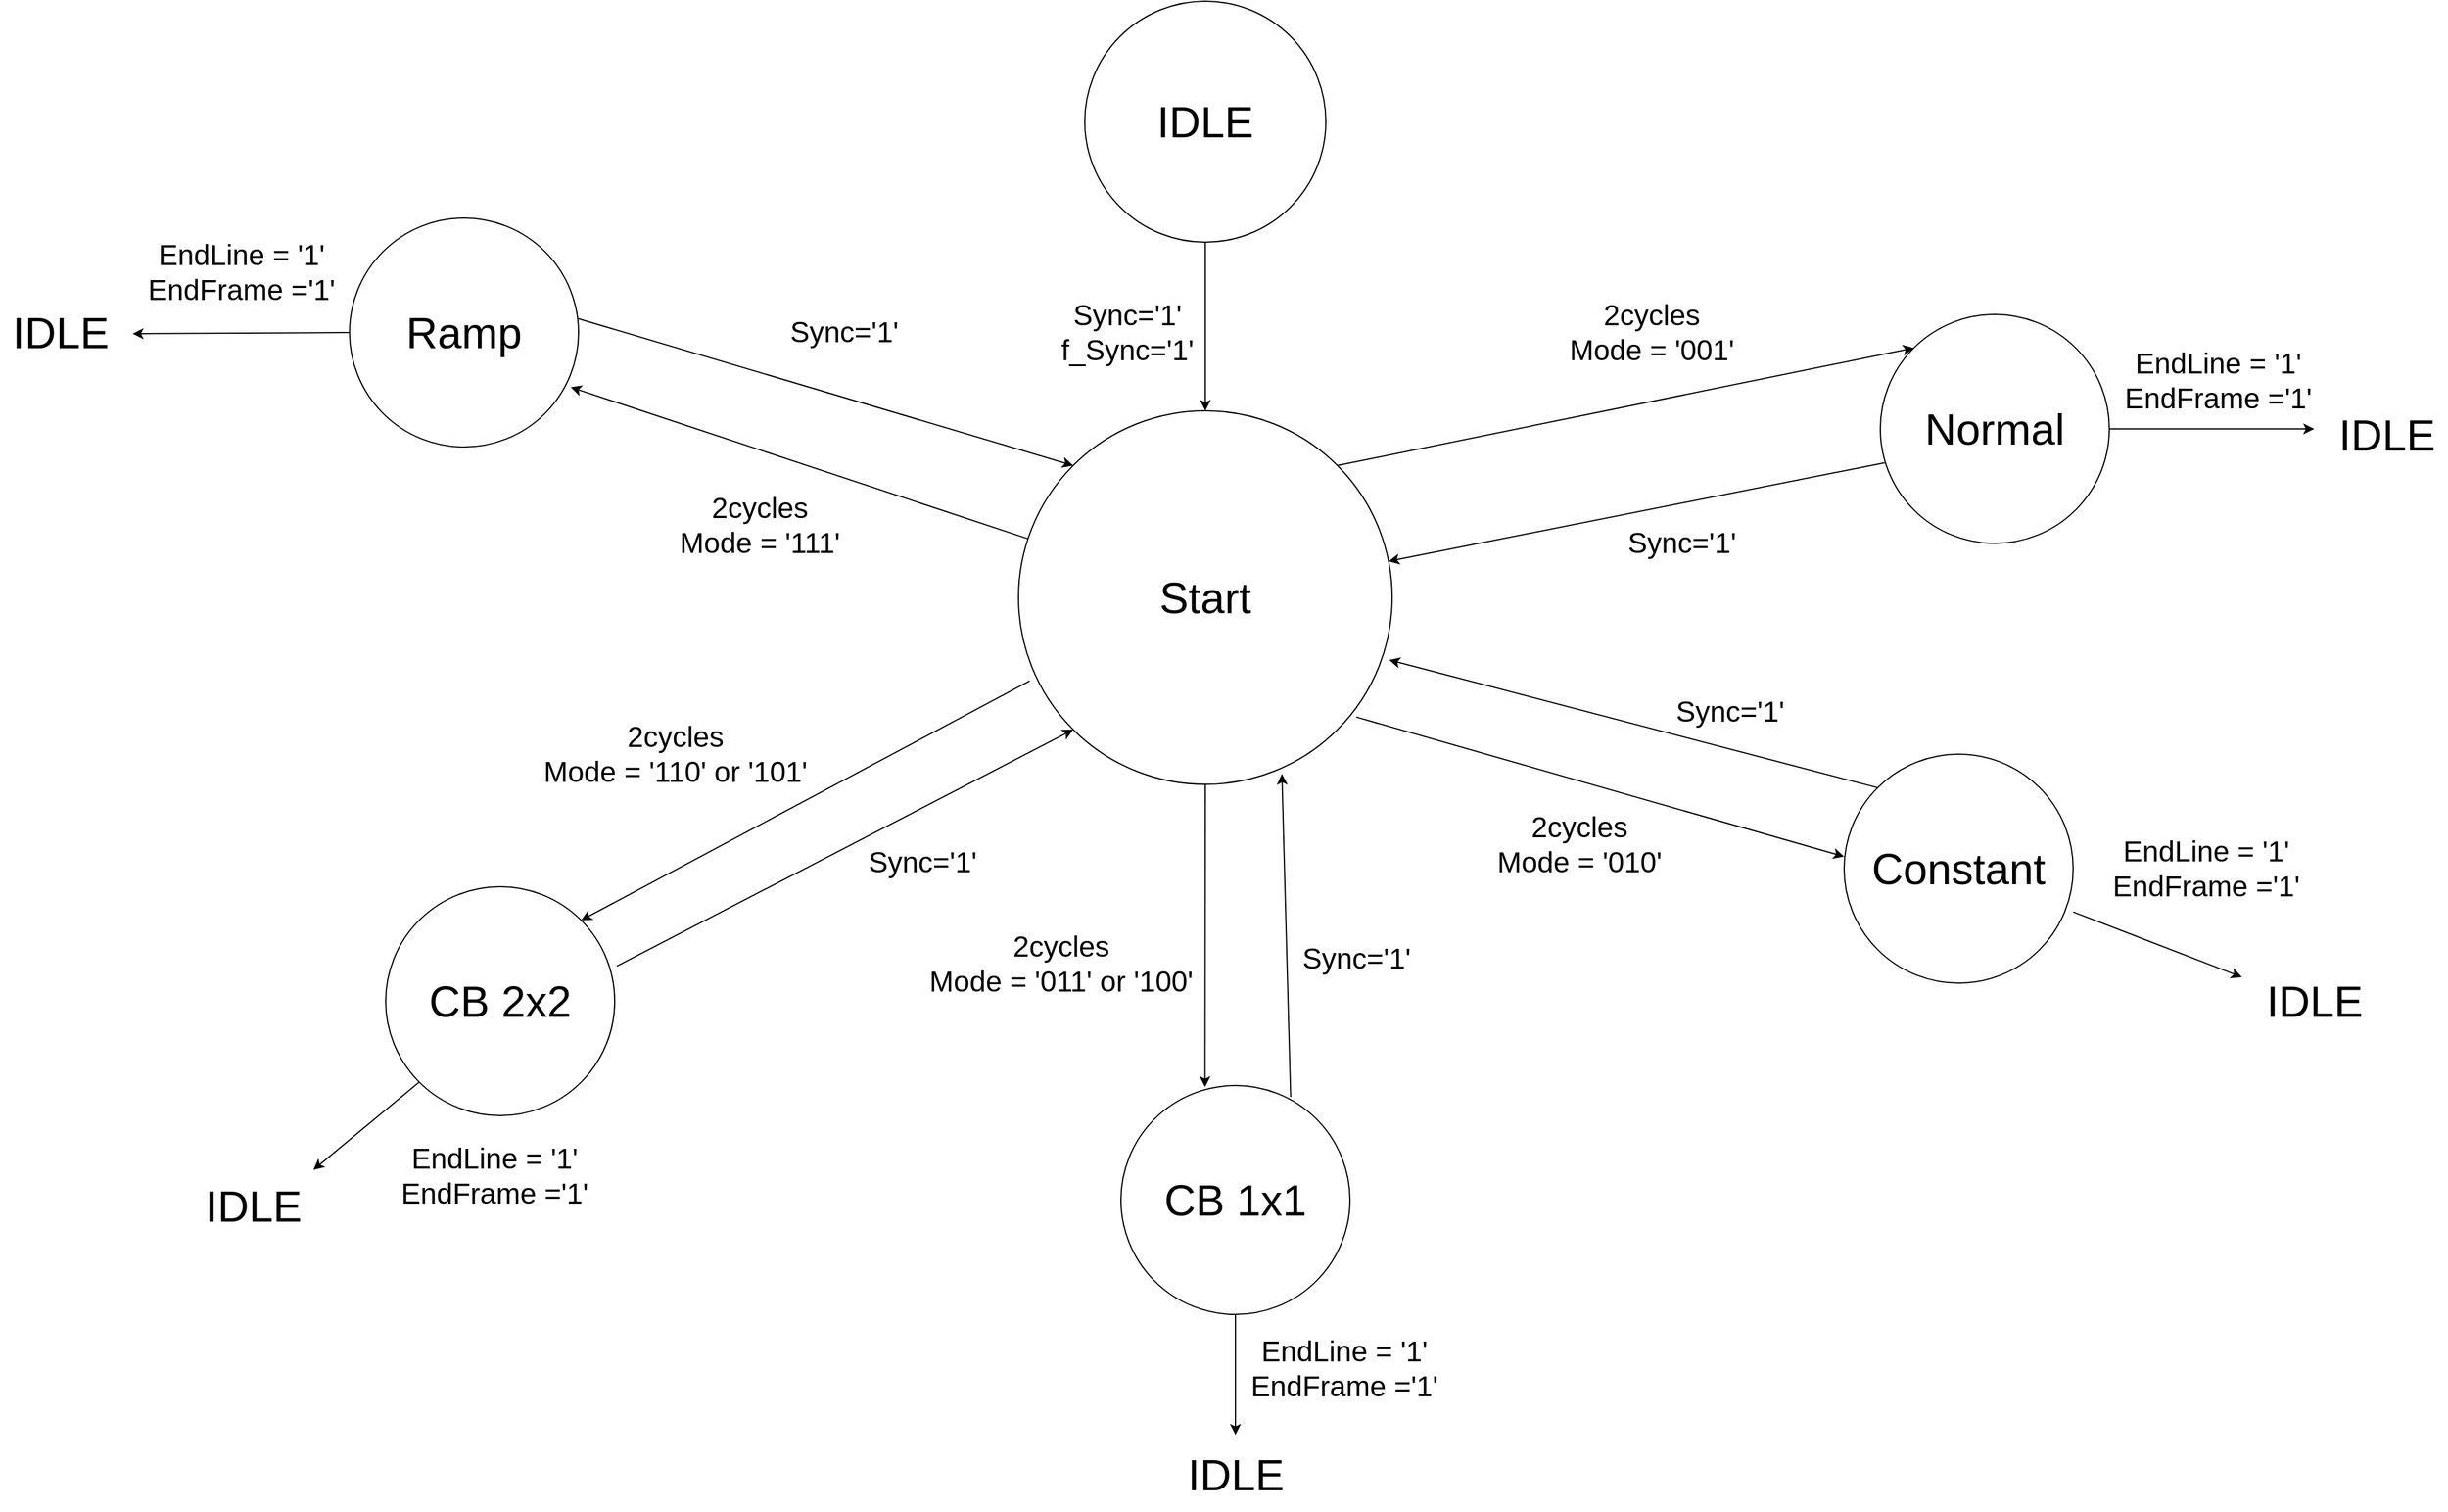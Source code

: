 <mxfile version="24.6.4" type="github">
  <diagram name="Page-1" id="v8DiENwAFXC08CN46r4J">
    <mxGraphModel dx="2562" dy="2225" grid="1" gridSize="10" guides="1" tooltips="1" connect="1" arrows="1" fold="1" page="1" pageScale="1" pageWidth="827" pageHeight="1169" math="0" shadow="0">
      <root>
        <mxCell id="0" />
        <mxCell id="1" parent="0" />
        <mxCell id="4J8mnhLwnoohtWLfruMD-2" value="&lt;font style=&quot;font-size: 36px;&quot;&gt;Start&lt;/font&gt;" style="ellipse;whiteSpace=wrap;html=1;aspect=fixed;" parent="1" vertex="1">
          <mxGeometry x="165" y="160" width="310" height="310" as="geometry" />
        </mxCell>
        <mxCell id="4J8mnhLwnoohtWLfruMD-15" value="&lt;div&gt;&lt;font style=&quot;font-size: 36px;&quot;&gt;Ramp&lt;/font&gt;&lt;/div&gt;" style="ellipse;whiteSpace=wrap;html=1;aspect=fixed;" parent="1" vertex="1">
          <mxGeometry x="-390" width="190" height="190" as="geometry" />
        </mxCell>
        <mxCell id="4J8mnhLwnoohtWLfruMD-30" value="&lt;font style=&quot;font-size: 36px;&quot;&gt;IDLE&lt;/font&gt;" style="ellipse;whiteSpace=wrap;html=1;aspect=fixed;" parent="1" vertex="1">
          <mxGeometry x="220" y="-180" width="200" height="200" as="geometry" />
        </mxCell>
        <mxCell id="CcAlKH7f3XovDMMplCqL-1" value="" style="endArrow=classic;html=1;rounded=0;exitX=0.5;exitY=1;exitDx=0;exitDy=0;entryX=0.5;entryY=0;entryDx=0;entryDy=0;" parent="1" source="4J8mnhLwnoohtWLfruMD-30" target="4J8mnhLwnoohtWLfruMD-2" edge="1">
          <mxGeometry width="50" height="50" relative="1" as="geometry">
            <mxPoint x="370" y="320" as="sourcePoint" />
            <mxPoint x="420" y="270" as="targetPoint" />
          </mxGeometry>
        </mxCell>
        <mxCell id="CcAlKH7f3XovDMMplCqL-2" value="&lt;span style=&quot;font-size: 24px;&quot;&gt;Sync=&#39;1&#39;&lt;/span&gt;&lt;div&gt;&lt;span style=&quot;font-size: 24px;&quot;&gt;f_Sync=&#39;1&#39;&lt;/span&gt;&lt;/div&gt;" style="text;html=1;align=center;verticalAlign=middle;resizable=0;points=[];autosize=1;strokeColor=none;fillColor=none;" parent="1" vertex="1">
          <mxGeometry x="190" y="60" width="130" height="70" as="geometry" />
        </mxCell>
        <mxCell id="CcAlKH7f3XovDMMplCqL-3" value="&lt;div&gt;&lt;font style=&quot;font-size: 36px;&quot;&gt;CB 2x2&lt;/font&gt;&lt;/div&gt;" style="ellipse;whiteSpace=wrap;html=1;aspect=fixed;" parent="1" vertex="1">
          <mxGeometry x="-360" y="555" width="190" height="190" as="geometry" />
        </mxCell>
        <mxCell id="CcAlKH7f3XovDMMplCqL-4" value="&lt;div&gt;&lt;font style=&quot;font-size: 36px;&quot;&gt;Constant&lt;/font&gt;&lt;/div&gt;" style="ellipse;whiteSpace=wrap;html=1;aspect=fixed;" parent="1" vertex="1">
          <mxGeometry x="850" y="445" width="190" height="190" as="geometry" />
        </mxCell>
        <mxCell id="CcAlKH7f3XovDMMplCqL-5" value="&lt;div&gt;&lt;font style=&quot;font-size: 36px;&quot;&gt;Normal&lt;/font&gt;&lt;/div&gt;" style="ellipse;whiteSpace=wrap;html=1;aspect=fixed;" parent="1" vertex="1">
          <mxGeometry x="880" y="80" width="190" height="190" as="geometry" />
        </mxCell>
        <mxCell id="CcAlKH7f3XovDMMplCqL-7" value="" style="endArrow=classic;html=1;rounded=0;exitX=0.994;exitY=0.438;exitDx=0;exitDy=0;entryX=0;entryY=0;entryDx=0;entryDy=0;exitPerimeter=0;" parent="1" source="4J8mnhLwnoohtWLfruMD-15" target="4J8mnhLwnoohtWLfruMD-2" edge="1">
          <mxGeometry width="50" height="50" relative="1" as="geometry">
            <mxPoint x="490" y="380" as="sourcePoint" />
            <mxPoint x="133.99" y="101.06" as="targetPoint" />
          </mxGeometry>
        </mxCell>
        <mxCell id="CcAlKH7f3XovDMMplCqL-8" value="" style="endArrow=classic;html=1;rounded=0;entryX=0.966;entryY=0.739;entryDx=0;entryDy=0;entryPerimeter=0;" parent="1" source="4J8mnhLwnoohtWLfruMD-2" target="4J8mnhLwnoohtWLfruMD-15" edge="1">
          <mxGeometry width="50" height="50" relative="1" as="geometry">
            <mxPoint x="127.79" y="193.13" as="sourcePoint" />
            <mxPoint x="360" y="340" as="targetPoint" />
          </mxGeometry>
        </mxCell>
        <mxCell id="CcAlKH7f3XovDMMplCqL-9" value="" style="endArrow=classic;html=1;rounded=0;exitX=1;exitY=0;exitDx=0;exitDy=0;entryX=0;entryY=0;entryDx=0;entryDy=0;" parent="1" source="4J8mnhLwnoohtWLfruMD-2" target="CcAlKH7f3XovDMMplCqL-5" edge="1">
          <mxGeometry width="50" height="50" relative="1" as="geometry">
            <mxPoint x="350" y="550" as="sourcePoint" />
            <mxPoint x="400" y="500" as="targetPoint" />
          </mxGeometry>
        </mxCell>
        <mxCell id="CcAlKH7f3XovDMMplCqL-10" value="" style="endArrow=classic;html=1;rounded=0;exitX=0.019;exitY=0.648;exitDx=0;exitDy=0;exitPerimeter=0;" parent="1" source="CcAlKH7f3XovDMMplCqL-5" target="4J8mnhLwnoohtWLfruMD-2" edge="1">
          <mxGeometry width="50" height="50" relative="1" as="geometry">
            <mxPoint x="350" y="550" as="sourcePoint" />
            <mxPoint x="400" y="500" as="targetPoint" />
          </mxGeometry>
        </mxCell>
        <mxCell id="CcAlKH7f3XovDMMplCqL-11" value="" style="endArrow=classic;html=1;rounded=0;exitX=0;exitY=0;exitDx=0;exitDy=0;entryX=0.992;entryY=0.667;entryDx=0;entryDy=0;entryPerimeter=0;" parent="1" source="CcAlKH7f3XovDMMplCqL-4" target="4J8mnhLwnoohtWLfruMD-2" edge="1">
          <mxGeometry width="50" height="50" relative="1" as="geometry">
            <mxPoint x="310" y="560" as="sourcePoint" />
            <mxPoint x="360" y="510" as="targetPoint" />
          </mxGeometry>
        </mxCell>
        <mxCell id="CcAlKH7f3XovDMMplCqL-12" value="" style="endArrow=classic;html=1;rounded=0;exitX=0.904;exitY=0.82;exitDx=0;exitDy=0;exitPerimeter=0;" parent="1" source="4J8mnhLwnoohtWLfruMD-2" edge="1">
          <mxGeometry width="50" height="50" relative="1" as="geometry">
            <mxPoint x="310" y="560" as="sourcePoint" />
            <mxPoint x="850" y="530" as="targetPoint" />
          </mxGeometry>
        </mxCell>
        <mxCell id="CcAlKH7f3XovDMMplCqL-13" value="" style="endArrow=classic;html=1;rounded=0;exitX=0.03;exitY=0.723;exitDx=0;exitDy=0;entryX=1;entryY=0;entryDx=0;entryDy=0;exitPerimeter=0;" parent="1" source="4J8mnhLwnoohtWLfruMD-2" target="CcAlKH7f3XovDMMplCqL-3" edge="1">
          <mxGeometry width="50" height="50" relative="1" as="geometry">
            <mxPoint x="310" y="560" as="sourcePoint" />
            <mxPoint x="360" y="510" as="targetPoint" />
          </mxGeometry>
        </mxCell>
        <mxCell id="CcAlKH7f3XovDMMplCqL-14" value="" style="endArrow=classic;html=1;rounded=0;entryX=0;entryY=1;entryDx=0;entryDy=0;exitX=1.009;exitY=0.347;exitDx=0;exitDy=0;exitPerimeter=0;" parent="1" source="CcAlKH7f3XovDMMplCqL-3" target="4J8mnhLwnoohtWLfruMD-2" edge="1">
          <mxGeometry width="50" height="50" relative="1" as="geometry">
            <mxPoint x="-70" y="550" as="sourcePoint" />
            <mxPoint x="360" y="510" as="targetPoint" />
          </mxGeometry>
        </mxCell>
        <mxCell id="CcAlKH7f3XovDMMplCqL-15" value="&lt;font style=&quot;font-size: 24px;&quot;&gt;Sync=&#39;1&#39;&lt;/font&gt;" style="text;html=1;align=center;verticalAlign=middle;resizable=0;points=[];autosize=1;strokeColor=none;fillColor=none;rotation=0;" parent="1" vertex="1">
          <mxGeometry x="-35" y="75" width="110" height="40" as="geometry" />
        </mxCell>
        <mxCell id="CcAlKH7f3XovDMMplCqL-17" value="&lt;div&gt;&lt;font style=&quot;font-size: 36px;&quot;&gt;CB 1x1&lt;/font&gt;&lt;/div&gt;" style="ellipse;whiteSpace=wrap;html=1;aspect=fixed;" parent="1" vertex="1">
          <mxGeometry x="250" y="720" width="190" height="190" as="geometry" />
        </mxCell>
        <mxCell id="CcAlKH7f3XovDMMplCqL-18" value="" style="endArrow=classic;html=1;rounded=0;exitX=0.5;exitY=1;exitDx=0;exitDy=0;entryX=0.367;entryY=0.007;entryDx=0;entryDy=0;entryPerimeter=0;" parent="1" source="4J8mnhLwnoohtWLfruMD-2" target="CcAlKH7f3XovDMMplCqL-17" edge="1">
          <mxGeometry width="50" height="50" relative="1" as="geometry">
            <mxPoint x="440" y="670" as="sourcePoint" />
            <mxPoint x="490" y="620" as="targetPoint" />
          </mxGeometry>
        </mxCell>
        <mxCell id="CcAlKH7f3XovDMMplCqL-19" value="" style="endArrow=classic;html=1;rounded=0;exitX=0.741;exitY=0.05;exitDx=0;exitDy=0;exitPerimeter=0;entryX=0.705;entryY=0.972;entryDx=0;entryDy=0;entryPerimeter=0;" parent="1" source="CcAlKH7f3XovDMMplCqL-17" target="4J8mnhLwnoohtWLfruMD-2" edge="1">
          <mxGeometry width="50" height="50" relative="1" as="geometry">
            <mxPoint x="440" y="670" as="sourcePoint" />
            <mxPoint x="490" y="620" as="targetPoint" />
          </mxGeometry>
        </mxCell>
        <mxCell id="CcAlKH7f3XovDMMplCqL-20" value="&lt;font style=&quot;font-size: 24px;&quot;&gt;2cycles&lt;/font&gt;&lt;div&gt;&lt;span style=&quot;font-size: 24px;&quot;&gt;Mode = &#39;111&#39;&lt;/span&gt;&lt;/div&gt;" style="text;html=1;align=center;verticalAlign=middle;resizable=0;points=[];autosize=1;strokeColor=none;fillColor=none;rotation=0;" parent="1" vertex="1">
          <mxGeometry x="-130" y="220" width="160" height="70" as="geometry" />
        </mxCell>
        <mxCell id="CcAlKH7f3XovDMMplCqL-21" value="&lt;font style=&quot;font-size: 24px;&quot;&gt;Sync=&#39;1&#39;&lt;/font&gt;" style="text;html=1;align=center;verticalAlign=middle;resizable=0;points=[];autosize=1;strokeColor=none;fillColor=none;rotation=0;" parent="1" vertex="1">
          <mxGeometry x="30" y="515" width="110" height="40" as="geometry" />
        </mxCell>
        <mxCell id="CcAlKH7f3XovDMMplCqL-22" value="&lt;font style=&quot;font-size: 24px;&quot;&gt;2cycles&lt;/font&gt;&lt;div&gt;&lt;span style=&quot;font-size: 24px;&quot;&gt;Mode = &#39;110&#39; or &#39;101&#39;&lt;/span&gt;&lt;/div&gt;" style="text;html=1;align=center;verticalAlign=middle;resizable=0;points=[];autosize=1;strokeColor=none;fillColor=none;rotation=0;" parent="1" vertex="1">
          <mxGeometry x="-240" y="410" width="240" height="70" as="geometry" />
        </mxCell>
        <mxCell id="CcAlKH7f3XovDMMplCqL-23" value="&lt;font style=&quot;font-size: 24px;&quot;&gt;2cycles&lt;/font&gt;&lt;div&gt;&lt;span style=&quot;font-size: 24px;&quot;&gt;Mode = &#39;011&#39; or &#39;100&#39;&lt;/span&gt;&lt;/div&gt;" style="text;html=1;align=center;verticalAlign=middle;resizable=0;points=[];autosize=1;strokeColor=none;fillColor=none;rotation=0;" parent="1" vertex="1">
          <mxGeometry x="80" y="584" width="240" height="70" as="geometry" />
        </mxCell>
        <mxCell id="CcAlKH7f3XovDMMplCqL-24" value="&lt;font style=&quot;font-size: 24px;&quot;&gt;Sync=&#39;1&#39;&lt;/font&gt;" style="text;html=1;align=center;verticalAlign=middle;resizable=0;points=[];autosize=1;strokeColor=none;fillColor=none;rotation=0;" parent="1" vertex="1">
          <mxGeometry x="390" y="595" width="110" height="40" as="geometry" />
        </mxCell>
        <mxCell id="CcAlKH7f3XovDMMplCqL-25" value="&lt;font style=&quot;font-size: 24px;&quot;&gt;Sync=&#39;1&#39;&lt;/font&gt;" style="text;html=1;align=center;verticalAlign=middle;resizable=0;points=[];autosize=1;strokeColor=none;fillColor=none;rotation=0;" parent="1" vertex="1">
          <mxGeometry x="700" y="390" width="110" height="40" as="geometry" />
        </mxCell>
        <mxCell id="CcAlKH7f3XovDMMplCqL-26" value="&lt;font style=&quot;font-size: 24px;&quot;&gt;2cycles&lt;/font&gt;&lt;div&gt;&lt;span style=&quot;font-size: 24px;&quot;&gt;Mode = &#39;010&#39;&lt;/span&gt;&lt;/div&gt;" style="text;html=1;align=center;verticalAlign=middle;resizable=0;points=[];autosize=1;strokeColor=none;fillColor=none;rotation=0;" parent="1" vertex="1">
          <mxGeometry x="550" y="485" width="160" height="70" as="geometry" />
        </mxCell>
        <mxCell id="CcAlKH7f3XovDMMplCqL-27" value="&lt;font style=&quot;font-size: 24px;&quot;&gt;2cycles&lt;/font&gt;&lt;div&gt;&lt;span style=&quot;font-size: 24px;&quot;&gt;Mode = &#39;001&#39;&lt;/span&gt;&lt;/div&gt;" style="text;html=1;align=center;verticalAlign=middle;resizable=0;points=[];autosize=1;strokeColor=none;fillColor=none;rotation=0;" parent="1" vertex="1">
          <mxGeometry x="610" y="60" width="160" height="70" as="geometry" />
        </mxCell>
        <mxCell id="CcAlKH7f3XovDMMplCqL-28" value="&lt;font style=&quot;font-size: 24px;&quot;&gt;Sync=&#39;1&#39;&lt;/font&gt;" style="text;html=1;align=center;verticalAlign=middle;resizable=0;points=[];autosize=1;strokeColor=none;fillColor=none;rotation=0;" parent="1" vertex="1">
          <mxGeometry x="660" y="250" width="110" height="40" as="geometry" />
        </mxCell>
        <mxCell id="CcAlKH7f3XovDMMplCqL-30" value="&lt;font style=&quot;font-size: 24px;&quot;&gt;EndLine = &#39;1&#39;&lt;/font&gt;&lt;div&gt;&lt;font style=&quot;font-size: 24px;&quot;&gt;EndFrame =&#39;1&#39;&lt;/font&gt;&lt;/div&gt;" style="text;html=1;align=center;verticalAlign=middle;resizable=0;points=[];autosize=1;strokeColor=none;fillColor=none;" parent="1" vertex="1">
          <mxGeometry x="345" y="920" width="180" height="70" as="geometry" />
        </mxCell>
        <mxCell id="CcAlKH7f3XovDMMplCqL-31" value="" style="endArrow=classic;html=1;rounded=0;exitX=0.5;exitY=1;exitDx=0;exitDy=0;" parent="1" source="CcAlKH7f3XovDMMplCqL-17" edge="1">
          <mxGeometry width="50" height="50" relative="1" as="geometry">
            <mxPoint x="440" y="800" as="sourcePoint" />
            <mxPoint x="345" y="1010" as="targetPoint" />
          </mxGeometry>
        </mxCell>
        <mxCell id="CcAlKH7f3XovDMMplCqL-32" value="&lt;font style=&quot;font-size: 36px;&quot;&gt;IDLE&lt;/font&gt;" style="text;html=1;align=center;verticalAlign=middle;resizable=0;points=[];autosize=1;strokeColor=none;fillColor=none;" parent="1" vertex="1">
          <mxGeometry x="295" y="1013" width="100" height="60" as="geometry" />
        </mxCell>
        <mxCell id="CcAlKH7f3XovDMMplCqL-33" value="" style="endArrow=classic;html=1;rounded=0;exitX=0;exitY=1;exitDx=0;exitDy=0;" parent="1" source="CcAlKH7f3XovDMMplCqL-3" edge="1">
          <mxGeometry width="50" height="50" relative="1" as="geometry">
            <mxPoint x="340" y="520" as="sourcePoint" />
            <mxPoint x="-420" y="790" as="targetPoint" />
          </mxGeometry>
        </mxCell>
        <mxCell id="CcAlKH7f3XovDMMplCqL-34" value="&lt;font style=&quot;font-size: 24px;&quot;&gt;EndLine = &#39;1&#39;&lt;/font&gt;&lt;div&gt;&lt;font style=&quot;font-size: 24px;&quot;&gt;EndFrame =&#39;1&#39;&lt;/font&gt;&lt;/div&gt;" style="text;html=1;align=center;verticalAlign=middle;resizable=0;points=[];autosize=1;strokeColor=none;fillColor=none;" parent="1" vertex="1">
          <mxGeometry x="-360" y="760" width="180" height="70" as="geometry" />
        </mxCell>
        <mxCell id="CcAlKH7f3XovDMMplCqL-35" value="&lt;font style=&quot;font-size: 36px;&quot;&gt;IDLE&lt;/font&gt;" style="text;html=1;align=center;verticalAlign=middle;resizable=0;points=[];autosize=1;strokeColor=none;fillColor=none;" parent="1" vertex="1">
          <mxGeometry x="-520" y="790" width="100" height="60" as="geometry" />
        </mxCell>
        <mxCell id="CcAlKH7f3XovDMMplCqL-36" value="" style="endArrow=classic;html=1;rounded=0;exitX=0;exitY=0.5;exitDx=0;exitDy=0;entryX=1.1;entryY=0.517;entryDx=0;entryDy=0;entryPerimeter=0;" parent="1" source="4J8mnhLwnoohtWLfruMD-15" target="CcAlKH7f3XovDMMplCqL-38" edge="1">
          <mxGeometry width="50" height="50" relative="1" as="geometry">
            <mxPoint x="20" y="520" as="sourcePoint" />
            <mxPoint x="-540" y="95" as="targetPoint" />
          </mxGeometry>
        </mxCell>
        <mxCell id="CcAlKH7f3XovDMMplCqL-37" value="&lt;font style=&quot;font-size: 24px;&quot;&gt;EndLine = &#39;1&#39;&lt;/font&gt;&lt;div&gt;&lt;font style=&quot;font-size: 24px;&quot;&gt;EndFrame =&#39;1&#39;&lt;/font&gt;&lt;/div&gt;" style="text;html=1;align=center;verticalAlign=middle;resizable=0;points=[];autosize=1;strokeColor=none;fillColor=none;" parent="1" vertex="1">
          <mxGeometry x="-570" y="10" width="180" height="70" as="geometry" />
        </mxCell>
        <mxCell id="CcAlKH7f3XovDMMplCqL-38" value="&lt;font style=&quot;font-size: 36px;&quot;&gt;IDLE&lt;/font&gt;" style="text;html=1;align=center;verticalAlign=middle;resizable=0;points=[];autosize=1;strokeColor=none;fillColor=none;" parent="1" vertex="1">
          <mxGeometry x="-680" y="65" width="100" height="60" as="geometry" />
        </mxCell>
        <mxCell id="CcAlKH7f3XovDMMplCqL-40" value="" style="endArrow=classic;html=1;rounded=0;exitX=1;exitY=0.689;exitDx=0;exitDy=0;exitPerimeter=0;" parent="1" source="CcAlKH7f3XovDMMplCqL-4" edge="1">
          <mxGeometry width="50" height="50" relative="1" as="geometry">
            <mxPoint x="370" y="510" as="sourcePoint" />
            <mxPoint x="1180" y="630" as="targetPoint" />
          </mxGeometry>
        </mxCell>
        <mxCell id="CcAlKH7f3XovDMMplCqL-42" value="&lt;font style=&quot;font-size: 24px;&quot;&gt;EndLine = &#39;1&#39;&lt;/font&gt;&lt;div&gt;&lt;font style=&quot;font-size: 24px;&quot;&gt;EndFrame =&#39;1&#39;&lt;/font&gt;&lt;/div&gt;" style="text;html=1;align=center;verticalAlign=middle;resizable=0;points=[];autosize=1;strokeColor=none;fillColor=none;" parent="1" vertex="1">
          <mxGeometry x="1060" y="505" width="180" height="70" as="geometry" />
        </mxCell>
        <mxCell id="CcAlKH7f3XovDMMplCqL-43" value="&lt;font style=&quot;font-size: 36px;&quot;&gt;IDLE&lt;/font&gt;" style="text;html=1;align=center;verticalAlign=middle;resizable=0;points=[];autosize=1;strokeColor=none;fillColor=none;" parent="1" vertex="1">
          <mxGeometry x="1190" y="620" width="100" height="60" as="geometry" />
        </mxCell>
        <mxCell id="CcAlKH7f3XovDMMplCqL-44" value="" style="endArrow=classic;html=1;rounded=0;exitX=1;exitY=0.5;exitDx=0;exitDy=0;" parent="1" source="CcAlKH7f3XovDMMplCqL-5" edge="1">
          <mxGeometry width="50" height="50" relative="1" as="geometry">
            <mxPoint x="730" y="450" as="sourcePoint" />
            <mxPoint x="1240" y="175" as="targetPoint" />
          </mxGeometry>
        </mxCell>
        <mxCell id="CcAlKH7f3XovDMMplCqL-45" value="&lt;font style=&quot;font-size: 24px;&quot;&gt;EndLine = &#39;1&#39;&lt;/font&gt;&lt;div&gt;&lt;font style=&quot;font-size: 24px;&quot;&gt;EndFrame =&#39;1&#39;&lt;/font&gt;&lt;/div&gt;" style="text;html=1;align=center;verticalAlign=middle;resizable=0;points=[];autosize=1;strokeColor=none;fillColor=none;" parent="1" vertex="1">
          <mxGeometry x="1070" y="100" width="180" height="70" as="geometry" />
        </mxCell>
        <mxCell id="CcAlKH7f3XovDMMplCqL-46" value="&lt;font style=&quot;font-size: 36px;&quot;&gt;IDLE&lt;/font&gt;" style="text;html=1;align=center;verticalAlign=middle;resizable=0;points=[];autosize=1;strokeColor=none;fillColor=none;" parent="1" vertex="1">
          <mxGeometry x="1250" y="150" width="100" height="60" as="geometry" />
        </mxCell>
      </root>
    </mxGraphModel>
  </diagram>
</mxfile>
